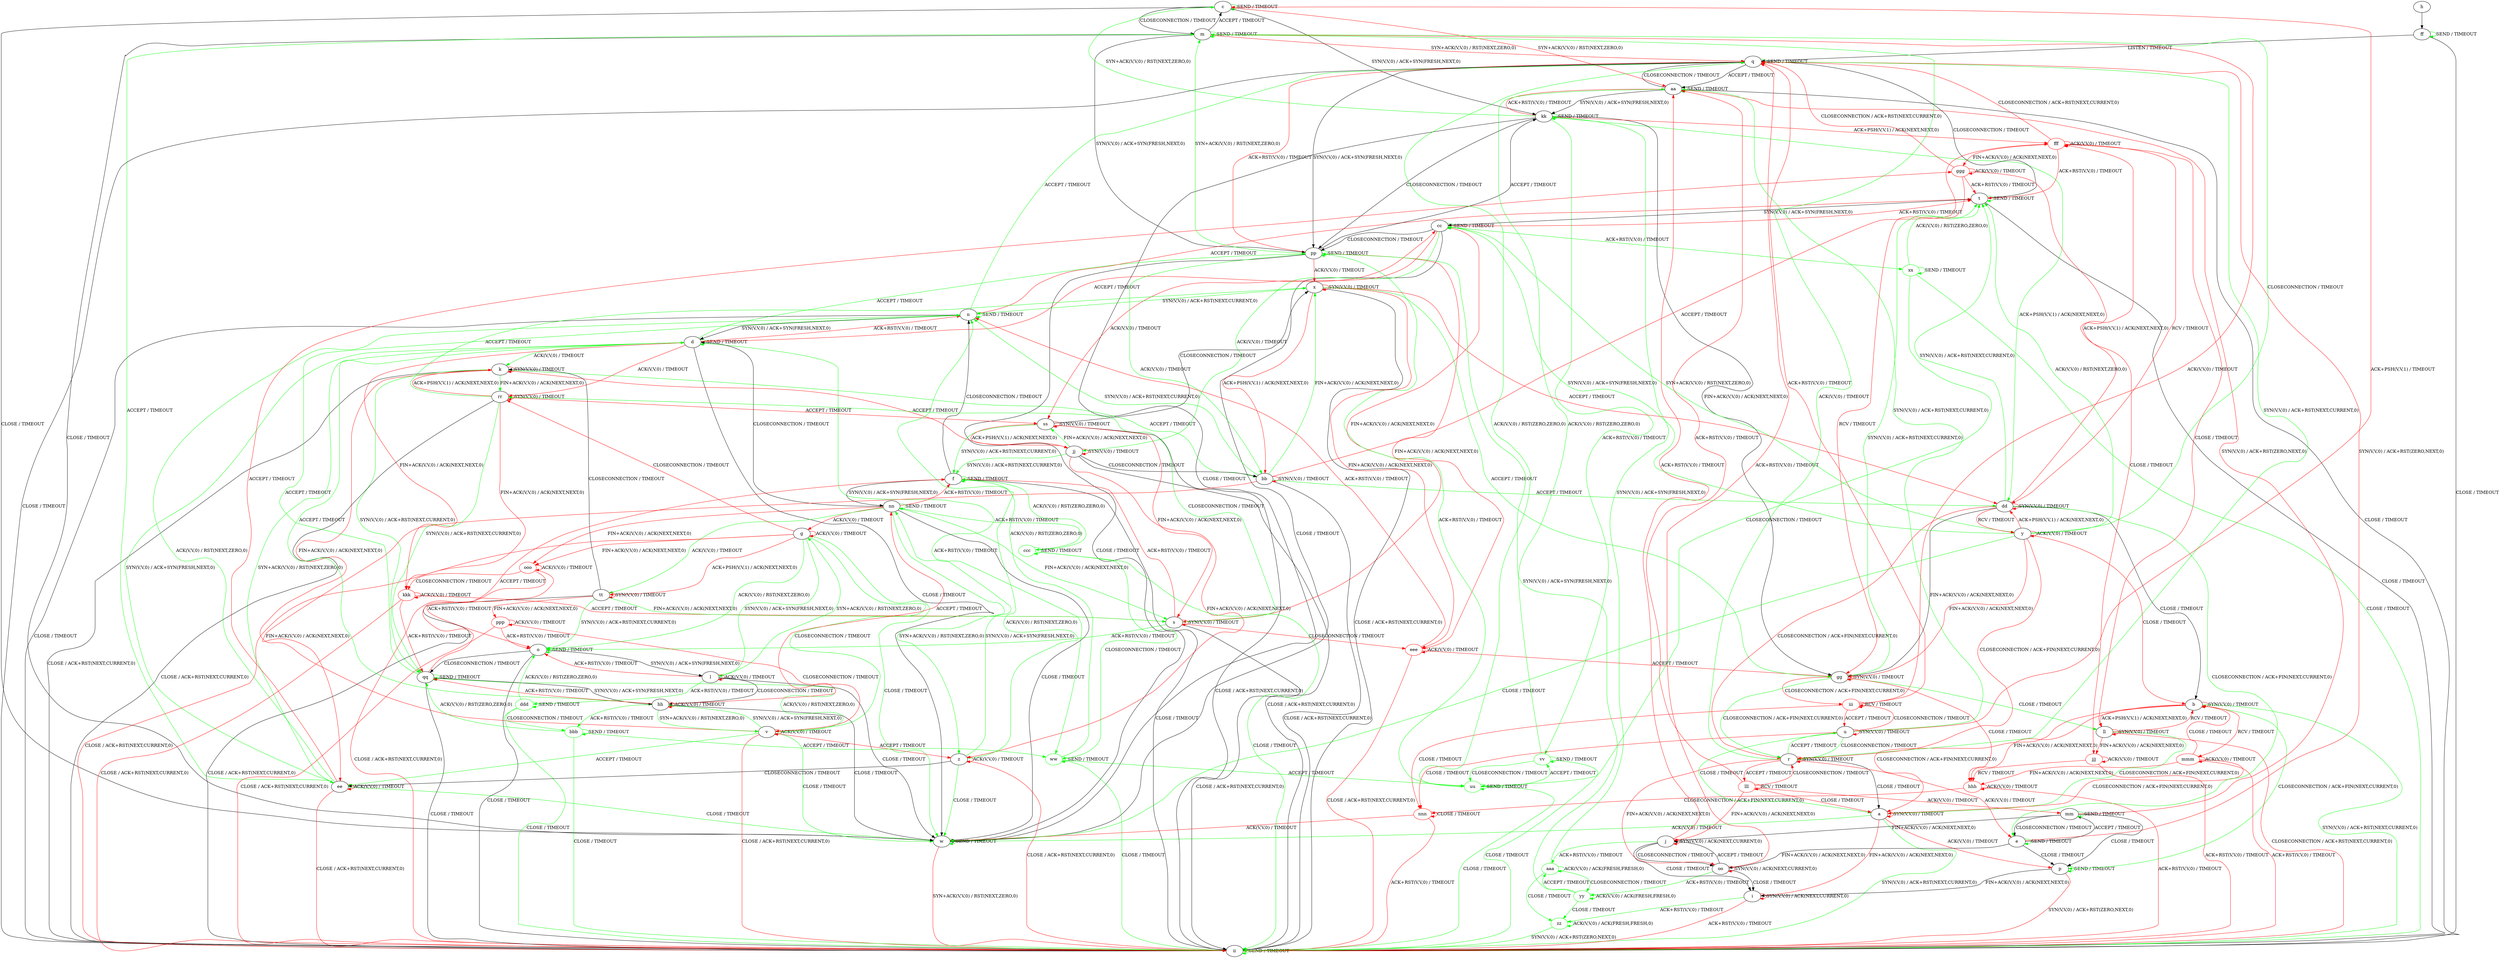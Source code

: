 digraph "" {
	graph ["Incoming time"=188.89194250106812,
		"Outgoing time"=2395.2215070724487,
		Output="{'States': 68, 'Transitions': 1023, 'Filename': '../results/tcp/TCP_Linux_Server-TCP_FreeBSD_Server-cvc4-3.dot'}",
		Reference="{'States': 58, 'Transitions': 685, 'Filename': '../subjects/tcp/TCP_Linux_Server.dot'}",
		Solver=cvc4,
		Updated="{'States': 56, 'Transitions': 716, 'Filename': '../subjects/tcp/TCP_FreeBSD_Server.dot'}",
		"f-measure"=0.5396145610278372,
		precision=0.5279329608938548,
		recall=0.5518248175182482
	];
	a -> a [key=0,
	color=red,
	label="SYN(V,V,0) / TIMEOUT"];
a -> i [key=0,
color=red,
label="FIN+ACK(V,V,0) / ACK(NEXT,NEXT,0)"];
a -> p [key=0,
color=red,
label="ACK(V,V,0) / TIMEOUT"];
a -> w [key=0,
color=green,
label="ACK(V,V,0) / TIMEOUT"];
a -> ii [key=0,
color=green,
label="SYN(V,V,0) / ACK+RST(NEXT,CURRENT,0)"];
b -> a [key=0,
color=red,
label="CLOSECONNECTION / ACK+FIN(NEXT,CURRENT,0)"];
b -> b [key=0,
color=red,
label="SYN(V,V,0) / TIMEOUT"];
b -> p [key=0,
color=green,
label="CLOSECONNECTION / ACK+FIN(NEXT,CURRENT,0)"];
b -> ii [key=0,
color=green,
label="SYN(V,V,0) / ACK+RST(NEXT,CURRENT,0)"];
b -> ll [key=0,
color=red,
label="ACK+PSH(V,V,1) / ACK(NEXT,NEXT,0)"];
hhh [color=red];
b -> hhh [key=0,
color=red,
label="FIN+ACK(V,V,0) / ACK(NEXT,NEXT,0)"];
mmm [color=red];
b -> mmm [key=0,
color=red,
label="RCV / TIMEOUT"];
c -> c [key=0,
color=green,
label="SEND / TIMEOUT"];
c -> m [key=0,
label="CLOSECONNECTION / TIMEOUT"];
c -> w [key=0,
label="CLOSE / TIMEOUT"];
c -> aa [key=0,
color=red,
label="SYN+ACK(V,V,0) / RST(NEXT,ZERO,0)"];
c -> kk [key=0,
label="SYN(V,V,0) / ACK+SYN(FRESH,NEXT,0)"];
d -> d [key=0,
color=green,
label="SEND / TIMEOUT"];
d -> k [key=0,
color=green,
label="ACK(V,V,0) / TIMEOUT"];
d -> n [key=0,
color=red,
label="ACK+RST(V,V,0) / TIMEOUT"];
d -> w [key=0,
label="CLOSE / TIMEOUT"];
d -> cc [key=0,
color=red,
label="ACCEPT / TIMEOUT"];
d -> ee [key=0,
color=green,
label="SYN+ACK(V,V,0) / RST(NEXT,ZERO,0)"];
d -> pp [key=0,
color=green,
label="ACCEPT / TIMEOUT"];
d -> rr [key=0,
color=red,
label="ACK(V,V,0) / TIMEOUT"];
ww [color=green];
d -> ww [key=0,
color=green,
label="ACK+RST(V,V,0) / TIMEOUT"];
kkk [color=red];
d -> kkk [key=0,
color=red,
label="FIN+ACK(V,V,0) / ACK(NEXT,NEXT,0)"];
e -> e [key=0,
color=green,
label="SEND / TIMEOUT"];
e -> p [key=0,
label="CLOSE / TIMEOUT"];
e -> q [key=0,
color=red,
label="SYN(V,V,0) / ACK+RST(ZERO,NEXT,0)"];
e -> mm [key=0,
label="ACCEPT / TIMEOUT"];
e -> oo [key=0,
label="FIN+ACK(V,V,0) / ACK(NEXT,NEXT,0)"];
f -> f [key=0,
color=green,
label="SEND / TIMEOUT"];
f -> n [key=0,
label="CLOSECONNECTION / TIMEOUT"];
f -> ii [key=0,
label="CLOSE / TIMEOUT"];
f -> nn [key=0,
label="SYN(V,V,0) / ACK+SYN(FRESH,NEXT,0)"];
g -> g [key=0,
color=red,
label="ACK(V,V,0) / TIMEOUT"];
g -> l [key=0,
color=green,
label="SYN(V,V,0) / ACK+SYN(FRESH,NEXT,0)"];
g -> o [key=0,
color=green,
label="ACK(V,V,0) / RST(NEXT,ZERO,0)"];
g -> v [key=0,
color=green,
label="CLOSECONNECTION / TIMEOUT"];
g -> w [key=0,
color=green,
label="CLOSE / TIMEOUT"];
g -> ii [key=0,
color=red,
label="CLOSE / ACK+RST(NEXT,CURRENT,0)"];
g -> rr [key=0,
color=red,
label="CLOSECONNECTION / TIMEOUT"];
g -> tt [key=0,
color=red,
label="ACK+PSH(V,V,1) / ACK(NEXT,NEXT,0)"];
ooo [color=red];
g -> ooo [key=0,
color=red,
label="FIN+ACK(V,V,0) / ACK(NEXT,NEXT,0)"];
h -> ff [key=0];
i -> i [key=0,
color=red,
label="SYN(V,V,0) / ACK(NEXT,CURRENT,0)"];
i -> ii [key=0,
color=red,
label="ACK+RST(V,V,0) / TIMEOUT"];
zz [color=green];
i -> zz [key=0,
color=green,
label="ACK+RST(V,V,0) / TIMEOUT"];
j -> i [key=0,
label="CLOSE / TIMEOUT"];
j -> j [key=0,
color=red,
label="SYN(V,V,0) / ACK(NEXT,CURRENT,0)"];
j -> aa [key=0,
color=red,
label="ACK+RST(V,V,0) / TIMEOUT"];
j -> oo [key=0,
label="CLOSECONNECTION / TIMEOUT"];
aaa [color=green];
j -> aaa [key=0,
color=green,
label="ACK+RST(V,V,0) / TIMEOUT"];
k -> k [key=0,
color=red,
label="SYN(V,V,0) / TIMEOUT"];
k -> v [key=0,
color=red,
label="FIN+ACK(V,V,0) / ACK(NEXT,NEXT,0)"];
k -> bb [key=0,
color=green,
label="ACCEPT / TIMEOUT"];
k -> ii [key=0,
label="CLOSE / ACK+RST(NEXT,CURRENT,0)"];
k -> jj [key=0,
color=red,
label="ACCEPT / TIMEOUT"];
k -> qq [key=0,
color=green,
label="SYN(V,V,0) / ACK+RST(NEXT,CURRENT,0)"];
k -> rr [key=0,
color=green,
label="FIN+ACK(V,V,0) / ACK(NEXT,NEXT,0)"];
l -> g [key=0,
color=green,
label="SYN+ACK(V,V,0) / RST(NEXT,ZERO,0)"];
l -> l [key=0,
color=red,
label="ACK(V,V,0) / TIMEOUT"];
l -> o [key=0,
color=red,
label="ACK+RST(V,V,0) / TIMEOUT"];
l -> w [key=0,
label="CLOSE / TIMEOUT"];
l -> hh [key=0,
label="CLOSECONNECTION / TIMEOUT"];
ddd [color=green];
l -> ddd [key=0,
color=green,
label="ACK+RST(V,V,0) / TIMEOUT"];
m -> c [key=0,
label="ACCEPT / TIMEOUT"];
m -> m [key=0,
color=green,
label="SEND / TIMEOUT"];
m -> q [key=0,
color=red,
label="SYN+ACK(V,V,0) / RST(NEXT,ZERO,0)"];
m -> w [key=0,
label="CLOSE / TIMEOUT"];
m -> pp [key=0,
label="SYN(V,V,0) / ACK+SYN(FRESH,NEXT,0)"];
n -> d [key=0,
label="SYN(V,V,0) / ACK+SYN(FRESH,NEXT,0)"];
n -> n [key=0,
color=green,
label="SEND / TIMEOUT"];
n -> q [key=0,
color=green,
label="ACCEPT / TIMEOUT"];
n -> t [key=0,
color=red,
label="ACCEPT / TIMEOUT"];
n -> ii [key=0,
label="CLOSE / TIMEOUT"];
o -> l [key=0,
label="SYN(V,V,0) / ACK+SYN(FRESH,NEXT,0)"];
o -> o [key=0,
color=green,
label="SEND / TIMEOUT"];
o -> ii [key=0,
label="CLOSE / TIMEOUT"];
o -> qq [key=0,
label="CLOSECONNECTION / TIMEOUT"];
p -> i [key=0,
label="FIN+ACK(V,V,0) / ACK(NEXT,NEXT,0)"];
p -> p [key=0,
color=green,
label="SEND / TIMEOUT"];
p -> ii [key=0,
color=red,
label="SYN(V,V,0) / ACK+RST(ZERO,NEXT,0)"];
q -> q [key=0,
color=green,
label="SEND / TIMEOUT"];
q -> aa [key=0,
label="ACCEPT / TIMEOUT"];
q -> ii [key=0,
label="CLOSE / TIMEOUT"];
q -> pp [key=0,
label="SYN(V,V,0) / ACK+SYN(FRESH,NEXT,0)"];
r -> a [key=0,
label="CLOSE / TIMEOUT"];
r -> e [key=0,
color=red,
label="ACK(V,V,0) / TIMEOUT"];
r -> m [key=0,
color=green,
label="ACK(V,V,0) / TIMEOUT"];
r -> q [key=0,
color=green,
label="SYN(V,V,0) / ACK+RST(NEXT,CURRENT,0)"];
r -> r [key=0,
color=red,
label="SYN(V,V,0) / TIMEOUT"];
r -> u [key=0,
color=green,
label="ACCEPT / TIMEOUT"];
r -> oo [key=0,
color=red,
label="FIN+ACK(V,V,0) / ACK(NEXT,NEXT,0)"];
lll [color=red];
r -> lll [key=0,
color=red,
label="ACCEPT / TIMEOUT"];
s -> f [key=0,
color=red,
label="ACK+RST(V,V,0) / TIMEOUT"];
s -> o [key=0,
color=green,
label="ACK+RST(V,V,0) / TIMEOUT"];
s -> s [key=0,
color=red,
label="SYN(V,V,0) / TIMEOUT"];
s -> ii [key=0,
label="CLOSE / ACK+RST(NEXT,CURRENT,0)"];
s -> rr [key=0,
color=green,
label="CLOSECONNECTION / TIMEOUT"];
eee [color=red];
s -> eee [key=0,
color=red,
label="CLOSECONNECTION / TIMEOUT"];
t -> q [key=0,
label="CLOSECONNECTION / TIMEOUT"];
t -> t [key=0,
color=green,
label="SEND / TIMEOUT"];
t -> cc [key=0,
label="SYN(V,V,0) / ACK+SYN(FRESH,NEXT,0)"];
t -> ii [key=0,
label="CLOSE / TIMEOUT"];
u -> a [key=0,
color=green,
label="CLOSE / TIMEOUT"];
u -> c [key=0,
color=red,
label="ACK+PSH(V,V,1) / TIMEOUT"];
u -> r [key=0,
color=green,
label="CLOSECONNECTION / TIMEOUT"];
u -> u [key=0,
color=red,
label="SYN(V,V,0) / TIMEOUT"];
u -> aa [key=0,
color=green,
label="SYN(V,V,0) / ACK+RST(NEXT,CURRENT,0)"];
iii [color=red];
u -> iii [key=0,
color=red,
label="CLOSECONNECTION / TIMEOUT"];
nnn [color=red];
u -> nnn [key=0,
color=red,
label="CLOSE / TIMEOUT"];
v -> v [key=0,
color=red,
label="ACK(V,V,0) / TIMEOUT"];
v -> w [key=0,
color=green,
label="CLOSE / TIMEOUT"];
v -> z [key=0,
color=red,
label="ACCEPT / TIMEOUT"];
v -> ee [key=0,
color=green,
label="ACCEPT / TIMEOUT"];
v -> hh [key=0,
color=green,
label="SYN(V,V,0) / ACK+SYN(FRESH,NEXT,0)"];
v -> ii [key=0,
color=red,
label="CLOSE / ACK+RST(NEXT,CURRENT,0)"];
v -> qq [key=0,
color=green,
label="ACK(V,V,0) / RST(NEXT,ZERO,0)"];
w -> w [key=0,
color=green,
label="SEND / TIMEOUT"];
w -> ii [key=0,
color=red,
label="SYN+ACK(V,V,0) / RST(NEXT,ZERO,0)"];
x -> n [key=0,
color=green,
label="SYN(V,V,0) / ACK+RST(NEXT,CURRENT,0)"];
x -> x [key=0,
color=red,
label="SYN(V,V,0) / TIMEOUT"];
x -> bb [key=0,
color=red,
label="ACK+PSH(V,V,1) / ACK(NEXT,NEXT,0)"];
x -> dd [key=0,
color=red,
label="ACCEPT / TIMEOUT"];
x -> gg [key=0,
color=green,
label="ACCEPT / TIMEOUT"];
x -> ii [key=0,
label="CLOSE / ACK+RST(NEXT,CURRENT,0)"];
x -> eee [key=0,
color=red,
label="FIN+ACK(V,V,0) / ACK(NEXT,NEXT,0)"];
y -> b [key=0,
color=red,
label="CLOSE / TIMEOUT"];
y -> m [key=0,
color=green,
label="CLOSECONNECTION / TIMEOUT"];
y -> r [key=0,
color=red,
label="CLOSECONNECTION / ACK+FIN(NEXT,CURRENT,0)"];
y -> t [key=0,
color=green,
label="ACK(V,V,0) / RST(NEXT,ZERO,0)"];
y -> w [key=0,
color=green,
label="CLOSE / TIMEOUT"];
y -> y [key=0,
color=red,
label="ACK(V,V,0) / TIMEOUT"];
y -> cc [key=0,
color=green,
label="SYN(V,V,0) / ACK+SYN(FRESH,NEXT,0)"];
y -> dd [key=0,
color=red,
label="ACK+PSH(V,V,1) / ACK(NEXT,NEXT,0)"];
y -> gg [key=0,
color=red,
label="FIN+ACK(V,V,0) / ACK(NEXT,NEXT,0)"];
z -> f [key=0,
color=green,
label="ACK(V,V,0) / RST(NEXT,ZERO,0)"];
z -> w [key=0,
color=green,
label="CLOSE / TIMEOUT"];
z -> z [key=0,
color=red,
label="ACK(V,V,0) / TIMEOUT"];
z -> ee [key=0,
label="CLOSECONNECTION / TIMEOUT"];
z -> ii [key=0,
color=red,
label="CLOSE / ACK+RST(NEXT,CURRENT,0)"];
z -> nn [key=0,
color=green,
label="SYN(V,V,0) / ACK+SYN(FRESH,NEXT,0)"];
aa -> q [key=0,
label="CLOSECONNECTION / TIMEOUT"];
aa -> aa [key=0,
color=green,
label="SEND / TIMEOUT"];
aa -> ii [key=0,
label="CLOSE / TIMEOUT"];
aa -> kk [key=0,
label="SYN(V,V,0) / ACK+SYN(FRESH,NEXT,0)"];
bb -> n [key=0,
color=green,
label="SYN(V,V,0) / ACK+RST(NEXT,CURRENT,0)"];
bb -> x [key=0,
color=green,
label="FIN+ACK(V,V,0) / ACK(NEXT,NEXT,0)"];
bb -> bb [key=0,
color=red,
label="SYN(V,V,0) / TIMEOUT"];
bb -> dd [key=0,
color=green,
label="ACCEPT / TIMEOUT"];
bb -> ee [key=0,
color=red,
label="FIN+ACK(V,V,0) / ACK(NEXT,NEXT,0)"];
bb -> ii [key=0,
label="CLOSE / ACK+RST(NEXT,CURRENT,0)"];
fff [color=red];
bb -> fff [key=0,
color=red,
label="ACCEPT / TIMEOUT"];
cc -> s [key=0,
color=red,
label="FIN+ACK(V,V,0) / ACK(NEXT,NEXT,0)"];
cc -> t [key=0,
color=red,
label="ACK+RST(V,V,0) / TIMEOUT"];
cc -> w [key=0,
label="CLOSE / TIMEOUT"];
cc -> y [key=0,
color=green,
label="SYN+ACK(V,V,0) / RST(NEXT,ZERO,0)"];
cc -> cc [key=0,
color=green,
label="SEND / TIMEOUT"];
cc -> jj [key=0,
color=green,
label="ACK(V,V,0) / TIMEOUT"];
cc -> pp [key=0,
label="CLOSECONNECTION / TIMEOUT"];
cc -> ss [key=0,
color=red,
label="ACK(V,V,0) / TIMEOUT"];
xx [color=green];
cc -> xx [key=0,
color=green,
label="ACK+RST(V,V,0) / TIMEOUT"];
dd -> b [key=0,
label="CLOSE / TIMEOUT"];
dd -> e [key=0,
color=green,
label="CLOSECONNECTION / ACK+FIN(NEXT,CURRENT,0)"];
dd -> r [key=0,
color=red,
label="CLOSECONNECTION / ACK+FIN(NEXT,CURRENT,0)"];
dd -> t [key=0,
color=green,
label="SYN(V,V,0) / ACK+RST(NEXT,CURRENT,0)"];
dd -> y [key=0,
color=red,
label="RCV / TIMEOUT"];
dd -> dd [key=0,
color=red,
label="SYN(V,V,0) / TIMEOUT"];
dd -> gg [key=0,
label="FIN+ACK(V,V,0) / ACK(NEXT,NEXT,0)"];
dd -> fff [key=0,
color=red,
label="ACK+PSH(V,V,1) / ACK(NEXT,NEXT,0)"];
ee -> d [key=0,
color=green,
label="SYN(V,V,0) / ACK+SYN(FRESH,NEXT,0)"];
ee -> m [key=0,
color=green,
label="ACCEPT / TIMEOUT"];
ee -> n [key=0,
color=green,
label="ACK(V,V,0) / RST(NEXT,ZERO,0)"];
ee -> w [key=0,
color=green,
label="CLOSE / TIMEOUT"];
ee -> ee [key=0,
color=red,
label="ACK(V,V,0) / TIMEOUT"];
ee -> ii [key=0,
color=red,
label="CLOSE / ACK+RST(NEXT,CURRENT,0)"];
ggg [color=red];
ee -> ggg [key=0,
color=red,
label="ACCEPT / TIMEOUT"];
ff -> q [key=0,
label="LISTEN / TIMEOUT"];
ff -> ff [key=0,
color=green,
label="SEND / TIMEOUT"];
ff -> ii [key=0,
label="CLOSE / TIMEOUT"];
gg -> r [key=0,
color=green,
label="CLOSECONNECTION / ACK+FIN(NEXT,CURRENT,0)"];
gg -> t [key=0,
color=green,
label="SYN(V,V,0) / ACK+RST(NEXT,CURRENT,0)"];
gg -> gg [key=0,
color=red,
label="SYN(V,V,0) / TIMEOUT"];
gg -> ll [key=0,
color=green,
label="CLOSE / TIMEOUT"];
gg -> hhh [key=0,
color=red,
label="CLOSE / TIMEOUT"];
gg -> iii [key=0,
color=red,
label="CLOSECONNECTION / ACK+FIN(NEXT,CURRENT,0)"];
hh -> d [key=0,
color=green,
label="ACCEPT / TIMEOUT"];
hh -> v [key=0,
color=green,
label="SYN+ACK(V,V,0) / RST(NEXT,ZERO,0)"];
hh -> w [key=0,
label="CLOSE / TIMEOUT"];
hh -> hh [key=0,
color=red,
label="ACK(V,V,0) / TIMEOUT"];
hh -> nn [key=0,
color=red,
label="ACCEPT / TIMEOUT"];
hh -> qq [key=0,
color=red,
label="ACK+RST(V,V,0) / TIMEOUT"];
bbb [color=green];
hh -> bbb [key=0,
color=green,
label="ACK+RST(V,V,0) / TIMEOUT"];
ii -> ii [key=0,
color=green,
label="SEND / TIMEOUT"];
jj -> f [key=0,
color=green,
label="SYN(V,V,0) / ACK+RST(NEXT,CURRENT,0)"];
jj -> z [key=0,
color=red,
label="FIN+ACK(V,V,0) / ACK(NEXT,NEXT,0)"];
jj -> bb [key=0,
label="CLOSECONNECTION / TIMEOUT"];
jj -> ii [key=0,
label="CLOSE / ACK+RST(NEXT,CURRENT,0)"];
jj -> jj [key=0,
color=red,
label="SYN(V,V,0) / TIMEOUT"];
jj -> ss [key=0,
color=green,
label="FIN+ACK(V,V,0) / ACK(NEXT,NEXT,0)"];
kk -> c [key=0,
color=green,
label="SYN+ACK(V,V,0) / RST(NEXT,ZERO,0)"];
kk -> w [key=0,
label="CLOSE / TIMEOUT"];
kk -> aa [key=0,
color=red,
label="ACK+RST(V,V,0) / TIMEOUT"];
kk -> dd [key=0,
color=green,
label="ACK+PSH(V,V,1) / ACK(NEXT,NEXT,0)"];
kk -> gg [key=0,
label="FIN+ACK(V,V,0) / ACK(NEXT,NEXT,0)"];
kk -> kk [key=0,
color=green,
label="SEND / TIMEOUT"];
kk -> pp [key=0,
label="CLOSECONNECTION / TIMEOUT"];
vv [color=green];
kk -> vv [key=0,
color=green,
label="ACK+RST(V,V,0) / TIMEOUT"];
kk -> fff [key=0,
color=red,
label="ACK+PSH(V,V,1) / ACK(NEXT,NEXT,0)"];
ll -> a [key=0,
color=green,
label="CLOSECONNECTION / ACK+FIN(NEXT,CURRENT,0)"];
ll -> b [key=0,
color=red,
label="RCV / TIMEOUT"];
ll -> ii [key=0,
color=red,
label="CLOSECONNECTION / ACK+RST(NEXT,CURRENT,0)"];
ll -> ll [key=0,
color=red,
label="SYN(V,V,0) / TIMEOUT"];
jjj [color=red];
ll -> jjj [key=0,
color=red,
label="FIN+ACK(V,V,0) / ACK(NEXT,NEXT,0)"];
mm -> e [key=0,
label="CLOSECONNECTION / TIMEOUT"];
mm -> j [key=0,
label="FIN+ACK(V,V,0) / ACK(NEXT,NEXT,0)"];
mm -> p [key=0,
label="CLOSE / TIMEOUT"];
mm -> aa [key=0,
color=red,
label="SYN(V,V,0) / ACK+RST(ZERO,NEXT,0)"];
mm -> mm [key=0,
color=green,
label="SEND / TIMEOUT"];
nn -> d [key=0,
label="CLOSECONNECTION / TIMEOUT"];
nn -> f [key=0,
color=red,
label="ACK+RST(V,V,0) / TIMEOUT"];
nn -> g [key=0,
color=red,
label="ACK(V,V,0) / TIMEOUT"];
nn -> s [key=0,
color=green,
label="FIN+ACK(V,V,0) / ACK(NEXT,NEXT,0)"];
nn -> w [key=0,
label="CLOSE / TIMEOUT"];
nn -> z [key=0,
color=green,
label="SYN+ACK(V,V,0) / RST(NEXT,ZERO,0)"];
nn -> nn [key=0,
color=green,
label="SEND / TIMEOUT"];
nn -> tt [key=0,
color=green,
label="ACK(V,V,0) / TIMEOUT"];
ccc [color=green];
nn -> ccc [key=0,
color=green,
label="ACK+RST(V,V,0) / TIMEOUT"];
nn -> ooo [key=0,
color=red,
label="FIN+ACK(V,V,0) / ACK(NEXT,NEXT,0)"];
oo -> i [key=0,
label="CLOSE / TIMEOUT"];
oo -> j [key=0,
label="ACCEPT / TIMEOUT"];
oo -> q [key=0,
color=red,
label="ACK+RST(V,V,0) / TIMEOUT"];
oo -> oo [key=0,
color=red,
label="SYN(V,V,0) / ACK(NEXT,CURRENT,0)"];
yy [color=green];
oo -> yy [key=0,
color=green,
label="ACK+RST(V,V,0) / TIMEOUT"];
pp -> m [key=0,
color=green,
label="SYN+ACK(V,V,0) / RST(NEXT,ZERO,0)"];
pp -> q [key=0,
color=red,
label="ACK+RST(V,V,0) / TIMEOUT"];
pp -> w [key=0,
label="CLOSE / TIMEOUT"];
pp -> x [key=0,
color=red,
label="ACK(V,V,0) / TIMEOUT"];
pp -> bb [key=0,
color=green,
label="ACK(V,V,0) / TIMEOUT"];
pp -> kk [key=0,
label="ACCEPT / TIMEOUT"];
pp -> pp [key=0,
color=green,
label="SEND / TIMEOUT"];
uu [color=green];
pp -> uu [key=0,
color=green,
label="ACK+RST(V,V,0) / TIMEOUT"];
pp -> eee [key=0,
color=red,
label="FIN+ACK(V,V,0) / ACK(NEXT,NEXT,0)"];
qq -> f [key=0,
color=red,
label="ACCEPT / TIMEOUT"];
qq -> n [key=0,
color=green,
label="ACCEPT / TIMEOUT"];
qq -> hh [key=0,
label="SYN(V,V,0) / ACK+SYN(FRESH,NEXT,0)"];
qq -> ii [key=0,
label="CLOSE / TIMEOUT"];
qq -> qq [key=0,
color=green,
label="SEND / TIMEOUT"];
rr -> k [key=0,
color=red,
label="ACK+PSH(V,V,1) / ACK(NEXT,NEXT,0)"];
rr -> x [key=0,
color=green,
label="ACCEPT / TIMEOUT"];
rr -> ii [key=0,
label="CLOSE / ACK+RST(NEXT,CURRENT,0)"];
rr -> qq [key=0,
color=green,
label="SYN(V,V,0) / ACK+RST(NEXT,CURRENT,0)"];
rr -> rr [key=0,
color=red,
label="SYN(V,V,0) / TIMEOUT"];
rr -> ss [key=0,
color=red,
label="ACCEPT / TIMEOUT"];
rr -> kkk [key=0,
color=red,
label="FIN+ACK(V,V,0) / ACK(NEXT,NEXT,0)"];
ss -> f [key=0,
color=green,
label="SYN(V,V,0) / ACK+RST(NEXT,CURRENT,0)"];
ss -> s [key=0,
color=red,
label="FIN+ACK(V,V,0) / ACK(NEXT,NEXT,0)"];
ss -> x [key=0,
label="CLOSECONNECTION / TIMEOUT"];
ss -> ii [key=0,
label="CLOSE / ACK+RST(NEXT,CURRENT,0)"];
ss -> jj [key=0,
color=red,
label="ACK+PSH(V,V,1) / ACK(NEXT,NEXT,0)"];
ss -> ss [key=0,
color=red,
label="SYN(V,V,0) / TIMEOUT"];
tt -> k [key=0,
label="CLOSECONNECTION / TIMEOUT"];
tt -> o [key=0,
color=green,
label="SYN(V,V,0) / ACK+RST(NEXT,CURRENT,0)"];
tt -> s [key=0,
color=green,
label="FIN+ACK(V,V,0) / ACK(NEXT,NEXT,0)"];
tt -> ii [key=0,
label="CLOSE / ACK+RST(NEXT,CURRENT,0)"];
tt -> tt [key=0,
color=red,
label="SYN(V,V,0) / TIMEOUT"];
ppp [color=red];
tt -> ppp [key=0,
color=red,
label="FIN+ACK(V,V,0) / ACK(NEXT,NEXT,0)"];
uu -> q [key=0,
color=green,
label="ACK(V,V,0) / RST(ZERO,ZERO,0)"];
uu -> ii [key=0,
color=green,
label="CLOSE / TIMEOUT"];
uu -> uu [key=0,
color=green,
label="SEND / TIMEOUT"];
uu -> vv [key=0,
color=green,
label="ACCEPT / TIMEOUT"];
vv -> aa [key=0,
color=green,
label="ACK(V,V,0) / RST(ZERO,ZERO,0)"];
vv -> ii [key=0,
color=green,
label="CLOSE / TIMEOUT"];
vv -> uu [key=0,
color=green,
label="CLOSECONNECTION / TIMEOUT"];
vv -> vv [key=0,
color=green,
label="SEND / TIMEOUT"];
ww -> n [key=0,
color=green,
label="ACK(V,V,0) / RST(ZERO,ZERO,0)"];
ww -> ii [key=0,
color=green,
label="CLOSE / TIMEOUT"];
ww -> uu [key=0,
color=green,
label="ACCEPT / TIMEOUT"];
ww -> ww [key=0,
color=green,
label="SEND / TIMEOUT"];
xx -> t [key=0,
color=green,
label="ACK(V,V,0) / RST(ZERO,ZERO,0)"];
xx -> ii [key=0,
color=green,
label="CLOSE / TIMEOUT"];
xx -> uu [key=0,
color=green,
label="CLOSECONNECTION / TIMEOUT"];
xx -> xx [key=0,
color=green,
label="SEND / TIMEOUT"];
yy -> pp [key=0,
color=green,
label="SYN(V,V,0) / ACK+SYN(FRESH,NEXT,0)"];
yy -> yy [key=0,
color=green,
label="ACK(V,V,0) / ACK(FRESH,FRESH,0)"];
yy -> zz [key=0,
color=green,
label="CLOSE / TIMEOUT"];
yy -> aaa [key=0,
color=green,
label="ACCEPT / TIMEOUT"];
zz -> ii [key=0,
color=green,
label="SYN(V,V,0) / ACK+RST(ZERO,NEXT,0)"];
zz -> zz [key=0,
color=green,
label="ACK(V,V,0) / ACK(FRESH,FRESH,0)"];
aaa -> kk [key=0,
color=green,
label="SYN(V,V,0) / ACK+SYN(FRESH,NEXT,0)"];
aaa -> yy [key=0,
color=green,
label="CLOSECONNECTION / TIMEOUT"];
aaa -> zz [key=0,
color=green,
label="CLOSE / TIMEOUT"];
aaa -> aaa [key=0,
color=green,
label="ACK(V,V,0) / ACK(FRESH,FRESH,0)"];
bbb -> ii [key=0,
color=green,
label="CLOSE / TIMEOUT"];
bbb -> qq [key=0,
color=green,
label="ACK(V,V,0) / RST(ZERO,ZERO,0)"];
bbb -> ww [key=0,
color=green,
label="ACCEPT / TIMEOUT"];
bbb -> bbb [key=0,
color=green,
label="SEND / TIMEOUT"];
ccc -> f [key=0,
color=green,
label="ACK(V,V,0) / RST(ZERO,ZERO,0)"];
ccc -> ii [key=0,
color=green,
label="CLOSE / TIMEOUT"];
ccc -> ww [key=0,
color=green,
label="CLOSECONNECTION / TIMEOUT"];
ccc -> ccc [key=0,
color=green,
label="SEND / TIMEOUT"];
ddd -> o [key=0,
color=green,
label="ACK(V,V,0) / RST(ZERO,ZERO,0)"];
ddd -> ii [key=0,
color=green,
label="CLOSE / TIMEOUT"];
ddd -> bbb [key=0,
color=green,
label="CLOSECONNECTION / TIMEOUT"];
ddd -> ddd [key=0,
color=green,
label="SEND / TIMEOUT"];
eee -> n [key=0,
color=red,
label="ACK+RST(V,V,0) / TIMEOUT"];
eee -> gg [key=0,
color=red,
label="ACCEPT / TIMEOUT"];
eee -> ii [key=0,
color=red,
label="CLOSE / ACK+RST(NEXT,CURRENT,0)"];
eee -> eee [key=0,
color=red,
label="ACK(V,V,0) / TIMEOUT"];
fff -> q [key=0,
color=red,
label="CLOSECONNECTION / ACK+RST(NEXT,CURRENT,0)"];
fff -> t [key=0,
color=red,
label="ACK+RST(V,V,0) / TIMEOUT"];
fff -> dd [key=0,
color=red,
label="RCV / TIMEOUT"];
fff -> ll [key=0,
color=red,
label="CLOSE / TIMEOUT"];
fff -> fff [key=0,
color=red,
label="ACK(V,V,0) / TIMEOUT"];
fff -> ggg [key=0,
color=red,
label="FIN+ACK(V,V,0) / ACK(NEXT,NEXT,0)"];
ggg -> q [key=0,
color=red,
label="CLOSECONNECTION / ACK+RST(NEXT,CURRENT,0)"];
ggg -> t [key=0,
color=red,
label="ACK+RST(V,V,0) / TIMEOUT"];
ggg -> gg [key=0,
color=red,
label="RCV / TIMEOUT"];
ggg -> ggg [key=0,
color=red,
label="ACK(V,V,0) / TIMEOUT"];
ggg -> jjj [key=0,
color=red,
label="CLOSE / TIMEOUT"];
hhh -> ii [key=0,
color=red,
label="ACK+RST(V,V,0) / TIMEOUT"];
hhh -> hhh [key=0,
color=red,
label="ACK(V,V,0) / TIMEOUT"];
hhh -> nnn [key=0,
color=red,
label="CLOSECONNECTION / ACK+FIN(NEXT,CURRENT,0)"];
iii -> m [key=0,
color=red,
label="ACK(V,V,0) / TIMEOUT"];
iii -> q [key=0,
color=red,
label="ACK+RST(V,V,0) / TIMEOUT"];
iii -> u [key=0,
color=red,
label="ACCEPT / TIMEOUT"];
iii -> iii [key=0,
color=red,
label="RCV / TIMEOUT"];
iii -> nnn [key=0,
color=red,
label="CLOSE / TIMEOUT"];
jjj -> ii [key=0,
color=red,
label="ACK+RST(V,V,0) / TIMEOUT"];
jjj -> hhh [key=0,
color=red,
label="RCV / TIMEOUT"];
jjj -> jjj [key=0,
color=red,
label="ACK(V,V,0) / TIMEOUT"];
kkk -> s [key=0,
color=red,
label="ACCEPT / TIMEOUT"];
kkk -> ii [key=0,
color=red,
label="CLOSE / ACK+RST(NEXT,CURRENT,0)"];
kkk -> qq [key=0,
color=red,
label="ACK+RST(V,V,0) / TIMEOUT"];
kkk -> kkk [key=0,
color=red,
label="ACK(V,V,0) / TIMEOUT"];
lll -> a [key=0,
color=red,
label="CLOSE / TIMEOUT"];
lll -> j [key=0,
color=red,
label="FIN+ACK(V,V,0) / ACK(NEXT,NEXT,0)"];
lll -> r [key=0,
color=red,
label="CLOSECONNECTION / TIMEOUT"];
lll -> aa [key=0,
color=red,
label="ACK+RST(V,V,0) / TIMEOUT"];
lll -> mm [key=0,
color=red,
label="ACK(V,V,0) / TIMEOUT"];
lll -> lll [key=0,
color=red,
label="RCV / TIMEOUT"];
mmm -> a [key=0,
color=red,
label="CLOSECONNECTION / ACK+FIN(NEXT,CURRENT,0)"];
mmm -> b [key=0,
color=red,
label="CLOSE / TIMEOUT"];
mmm -> ii [key=0,
color=red,
label="ACK+RST(V,V,0) / TIMEOUT"];
mmm -> hhh [key=0,
color=red,
label="FIN+ACK(V,V,0) / ACK(NEXT,NEXT,0)"];
mmm -> mmm [key=0,
color=red,
label="ACK(V,V,0) / TIMEOUT"];
nnn -> w [key=0,
color=red,
label="ACK(V,V,0) / TIMEOUT"];
nnn -> ii [key=0,
color=red,
label="ACK+RST(V,V,0) / TIMEOUT"];
nnn -> nnn [key=0,
color=red,
label="CLOSE / TIMEOUT"];
ooo -> o [key=0,
color=red,
label="ACK+RST(V,V,0) / TIMEOUT"];
ooo -> ii [key=0,
color=red,
label="CLOSE / ACK+RST(NEXT,CURRENT,0)"];
ooo -> kkk [key=0,
color=red,
label="CLOSECONNECTION / TIMEOUT"];
ooo -> ooo [key=0,
color=red,
label="ACK(V,V,0) / TIMEOUT"];
ppp -> o [key=0,
color=red,
label="ACK+RST(V,V,0) / TIMEOUT"];
ppp -> v [key=0,
color=red,
label="CLOSECONNECTION / TIMEOUT"];
ppp -> ii [key=0,
color=red,
label="CLOSE / ACK+RST(NEXT,CURRENT,0)"];
ppp -> ppp [key=0,
color=red,
label="ACK(V,V,0) / TIMEOUT"];
}
